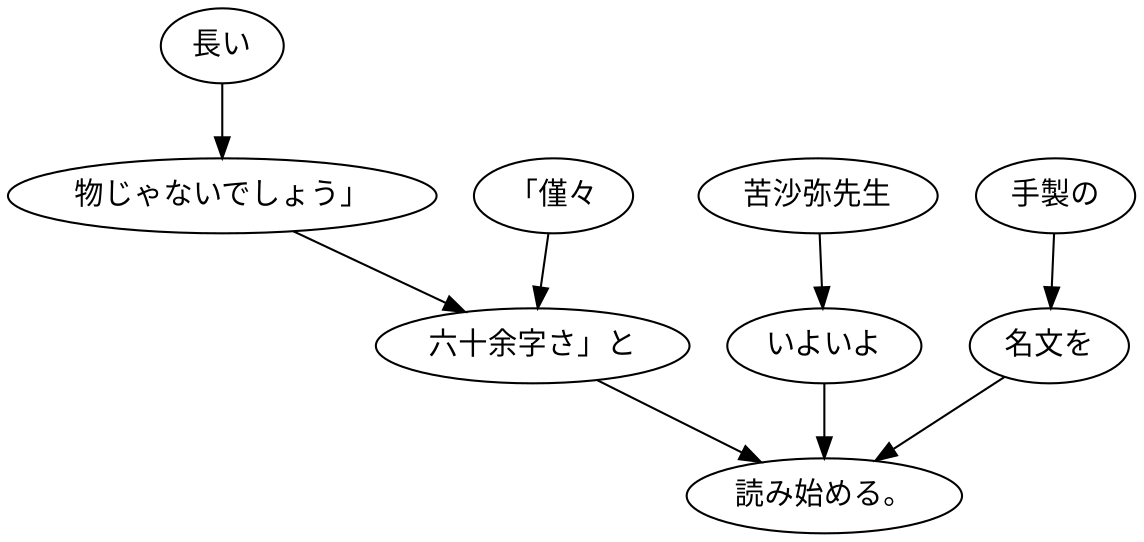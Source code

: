 digraph graph3850 {
	node0 [label="長い"];
	node1 [label="物じゃないでしょう」"];
	node2 [label="「僅々"];
	node3 [label="六十余字さ」と"];
	node4 [label="苦沙弥先生"];
	node5 [label="いよいよ"];
	node6 [label="手製の"];
	node7 [label="名文を"];
	node8 [label="読み始める。"];
	node0 -> node1;
	node1 -> node3;
	node2 -> node3;
	node3 -> node8;
	node4 -> node5;
	node5 -> node8;
	node6 -> node7;
	node7 -> node8;
}
